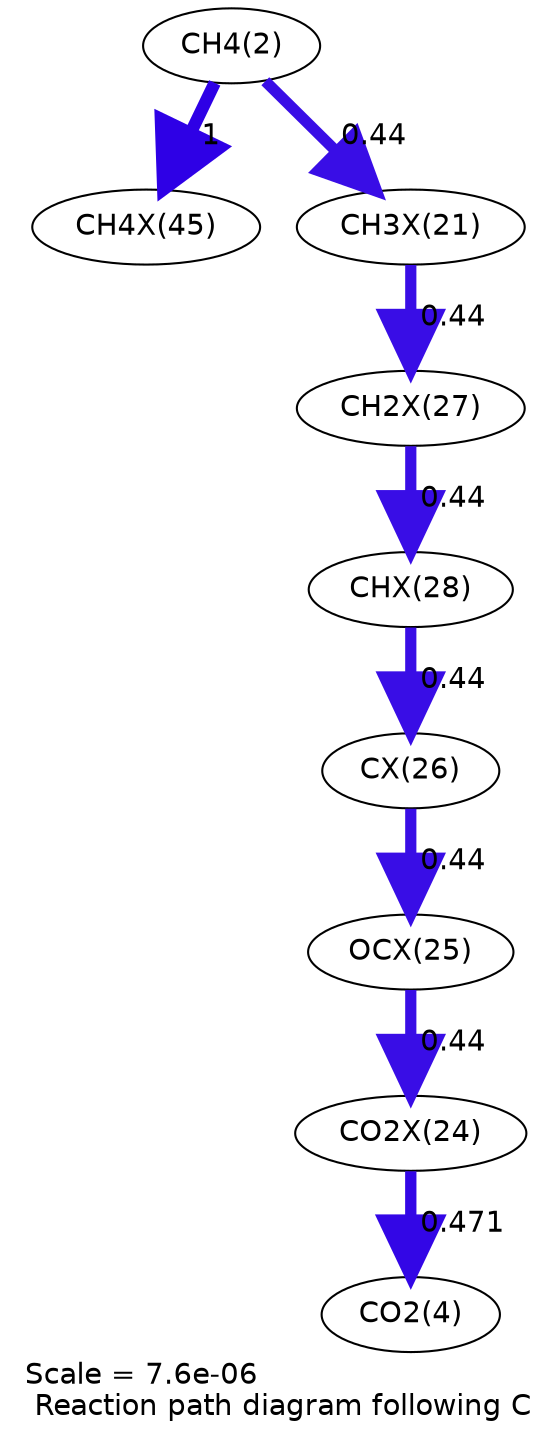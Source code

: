 digraph reaction_paths {
center=1;
s4 -> s46[fontname="Helvetica", penwidth=6, arrowsize=3, color="0.7, 1.5, 0.9"
, label=" 1"];
s4 -> s38[fontname="Helvetica", penwidth=5.38, arrowsize=2.69, color="0.7, 0.94, 0.9"
, label=" 0.44"];
s38 -> s44[fontname="Helvetica", penwidth=5.38, arrowsize=2.69, color="0.7, 0.94, 0.9"
, label=" 0.44"];
s44 -> s45[fontname="Helvetica", penwidth=5.38, arrowsize=2.69, color="0.7, 0.94, 0.9"
, label=" 0.44"];
s45 -> s43[fontname="Helvetica", penwidth=5.38, arrowsize=2.69, color="0.7, 0.94, 0.9"
, label=" 0.44"];
s43 -> s42[fontname="Helvetica", penwidth=5.38, arrowsize=2.69, color="0.7, 0.94, 0.9"
, label=" 0.44"];
s42 -> s41[fontname="Helvetica", penwidth=5.38, arrowsize=2.69, color="0.7, 0.94, 0.9"
, label=" 0.44"];
s41 -> s6[fontname="Helvetica", penwidth=5.43, arrowsize=2.72, color="0.7, 0.971, 0.9"
, label=" 0.471"];
s4 [ fontname="Helvetica", label="CH4(2)"];
s6 [ fontname="Helvetica", label="CO2(4)"];
s38 [ fontname="Helvetica", label="CH3X(21)"];
s41 [ fontname="Helvetica", label="CO2X(24)"];
s42 [ fontname="Helvetica", label="OCX(25)"];
s43 [ fontname="Helvetica", label="CX(26)"];
s44 [ fontname="Helvetica", label="CH2X(27)"];
s45 [ fontname="Helvetica", label="CHX(28)"];
s46 [ fontname="Helvetica", label="CH4X(45)"];
 label = "Scale = 7.6e-06\l Reaction path diagram following C";
 fontname = "Helvetica";
}
